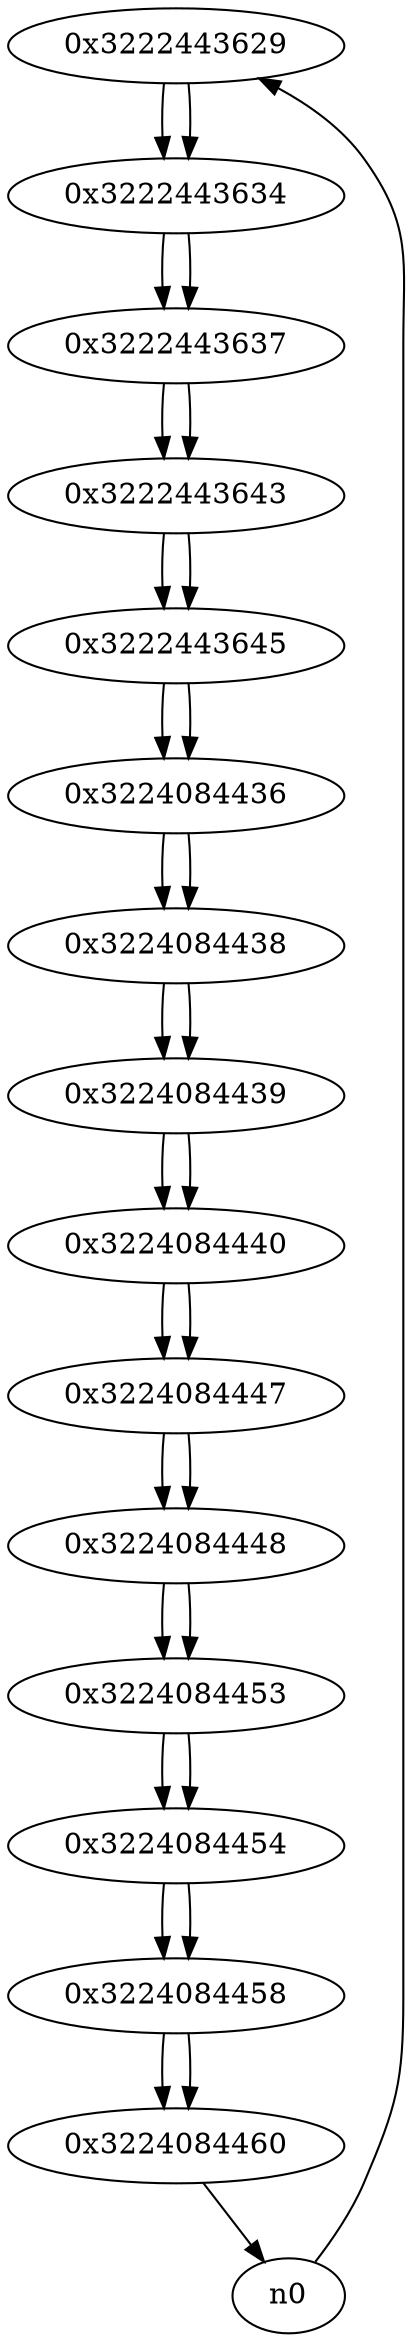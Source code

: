 digraph G{
/* nodes */
  n1 [label="0x3222443629"]
  n2 [label="0x3222443634"]
  n3 [label="0x3222443637"]
  n4 [label="0x3222443643"]
  n5 [label="0x3222443645"]
  n6 [label="0x3224084436"]
  n7 [label="0x3224084438"]
  n8 [label="0x3224084439"]
  n9 [label="0x3224084440"]
  n10 [label="0x3224084447"]
  n11 [label="0x3224084448"]
  n12 [label="0x3224084453"]
  n13 [label="0x3224084454"]
  n14 [label="0x3224084458"]
  n15 [label="0x3224084460"]
/* edges */
n1 -> n2;
n0 -> n1;
n2 -> n3;
n1 -> n2;
n3 -> n4;
n2 -> n3;
n4 -> n5;
n3 -> n4;
n5 -> n6;
n4 -> n5;
n6 -> n7;
n5 -> n6;
n7 -> n8;
n6 -> n7;
n8 -> n9;
n7 -> n8;
n9 -> n10;
n8 -> n9;
n10 -> n11;
n9 -> n10;
n11 -> n12;
n10 -> n11;
n12 -> n13;
n11 -> n12;
n13 -> n14;
n12 -> n13;
n14 -> n15;
n13 -> n14;
n15 -> n0;
n14 -> n15;
}

